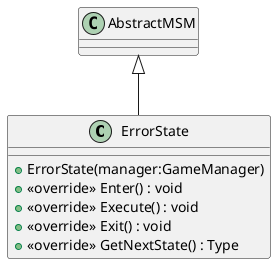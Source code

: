 @startuml
class ErrorState {
    + ErrorState(manager:GameManager)
    + <<override>> Enter() : void
    + <<override>> Execute() : void
    + <<override>> Exit() : void
    + <<override>> GetNextState() : Type
}
AbstractMSM <|-- ErrorState
@enduml
